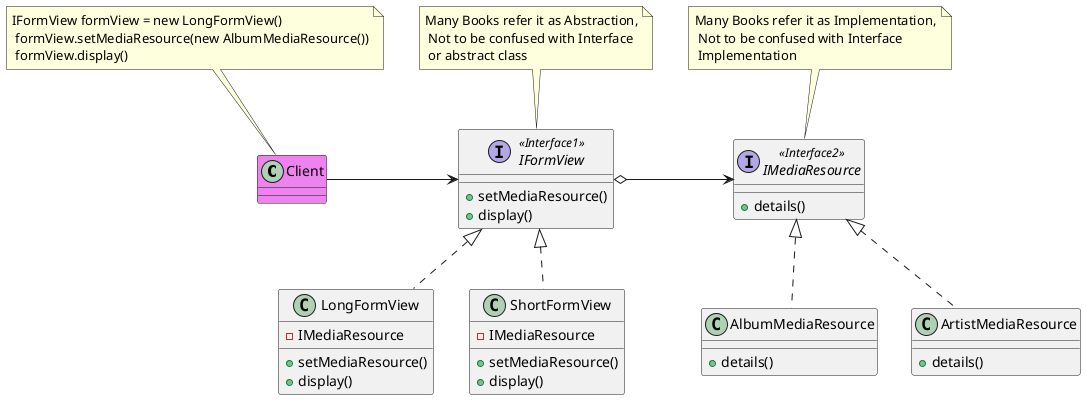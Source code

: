 #*.puml can be used with Intellij PlantUML Plugin to generate the UML diagrams

@startuml
class Client #violet
note top of Client : IFormView formView = new LongFormView()\n formView.setMediaResource(new AlbumMediaResource())\n formView.display()
interface IFormView << Interface1>>
interface IMediaResource << Interface2>>
note top of IFormView : Many Books refer it as Abstraction,\n Not to be confused with Interface\n or abstract class
note top of IMediaResource : Many Books refer it as Implementation,\n Not to be confused with Interface\n Implementation
Client -right-> IFormView
class LongFormView implements IFormView
class ShortFormView implements IFormView
class AlbumMediaResource implements IMediaResource
class ArtistMediaResource implements IMediaResource
interface IFormView{
    + setMediaResource()
    + display()
}
class LongFormView{
    - IMediaResource
    + setMediaResource()
    + display()
}
class ShortFormView{
    - IMediaResource
    + setMediaResource()
    + display()
}
interface IMediaResource{
    + details()
}
class AlbumMediaResource{
    + details()
}
class ArtistMediaResource{
    + details()
}
IFormView o-right-> IMediaResource
@enduml